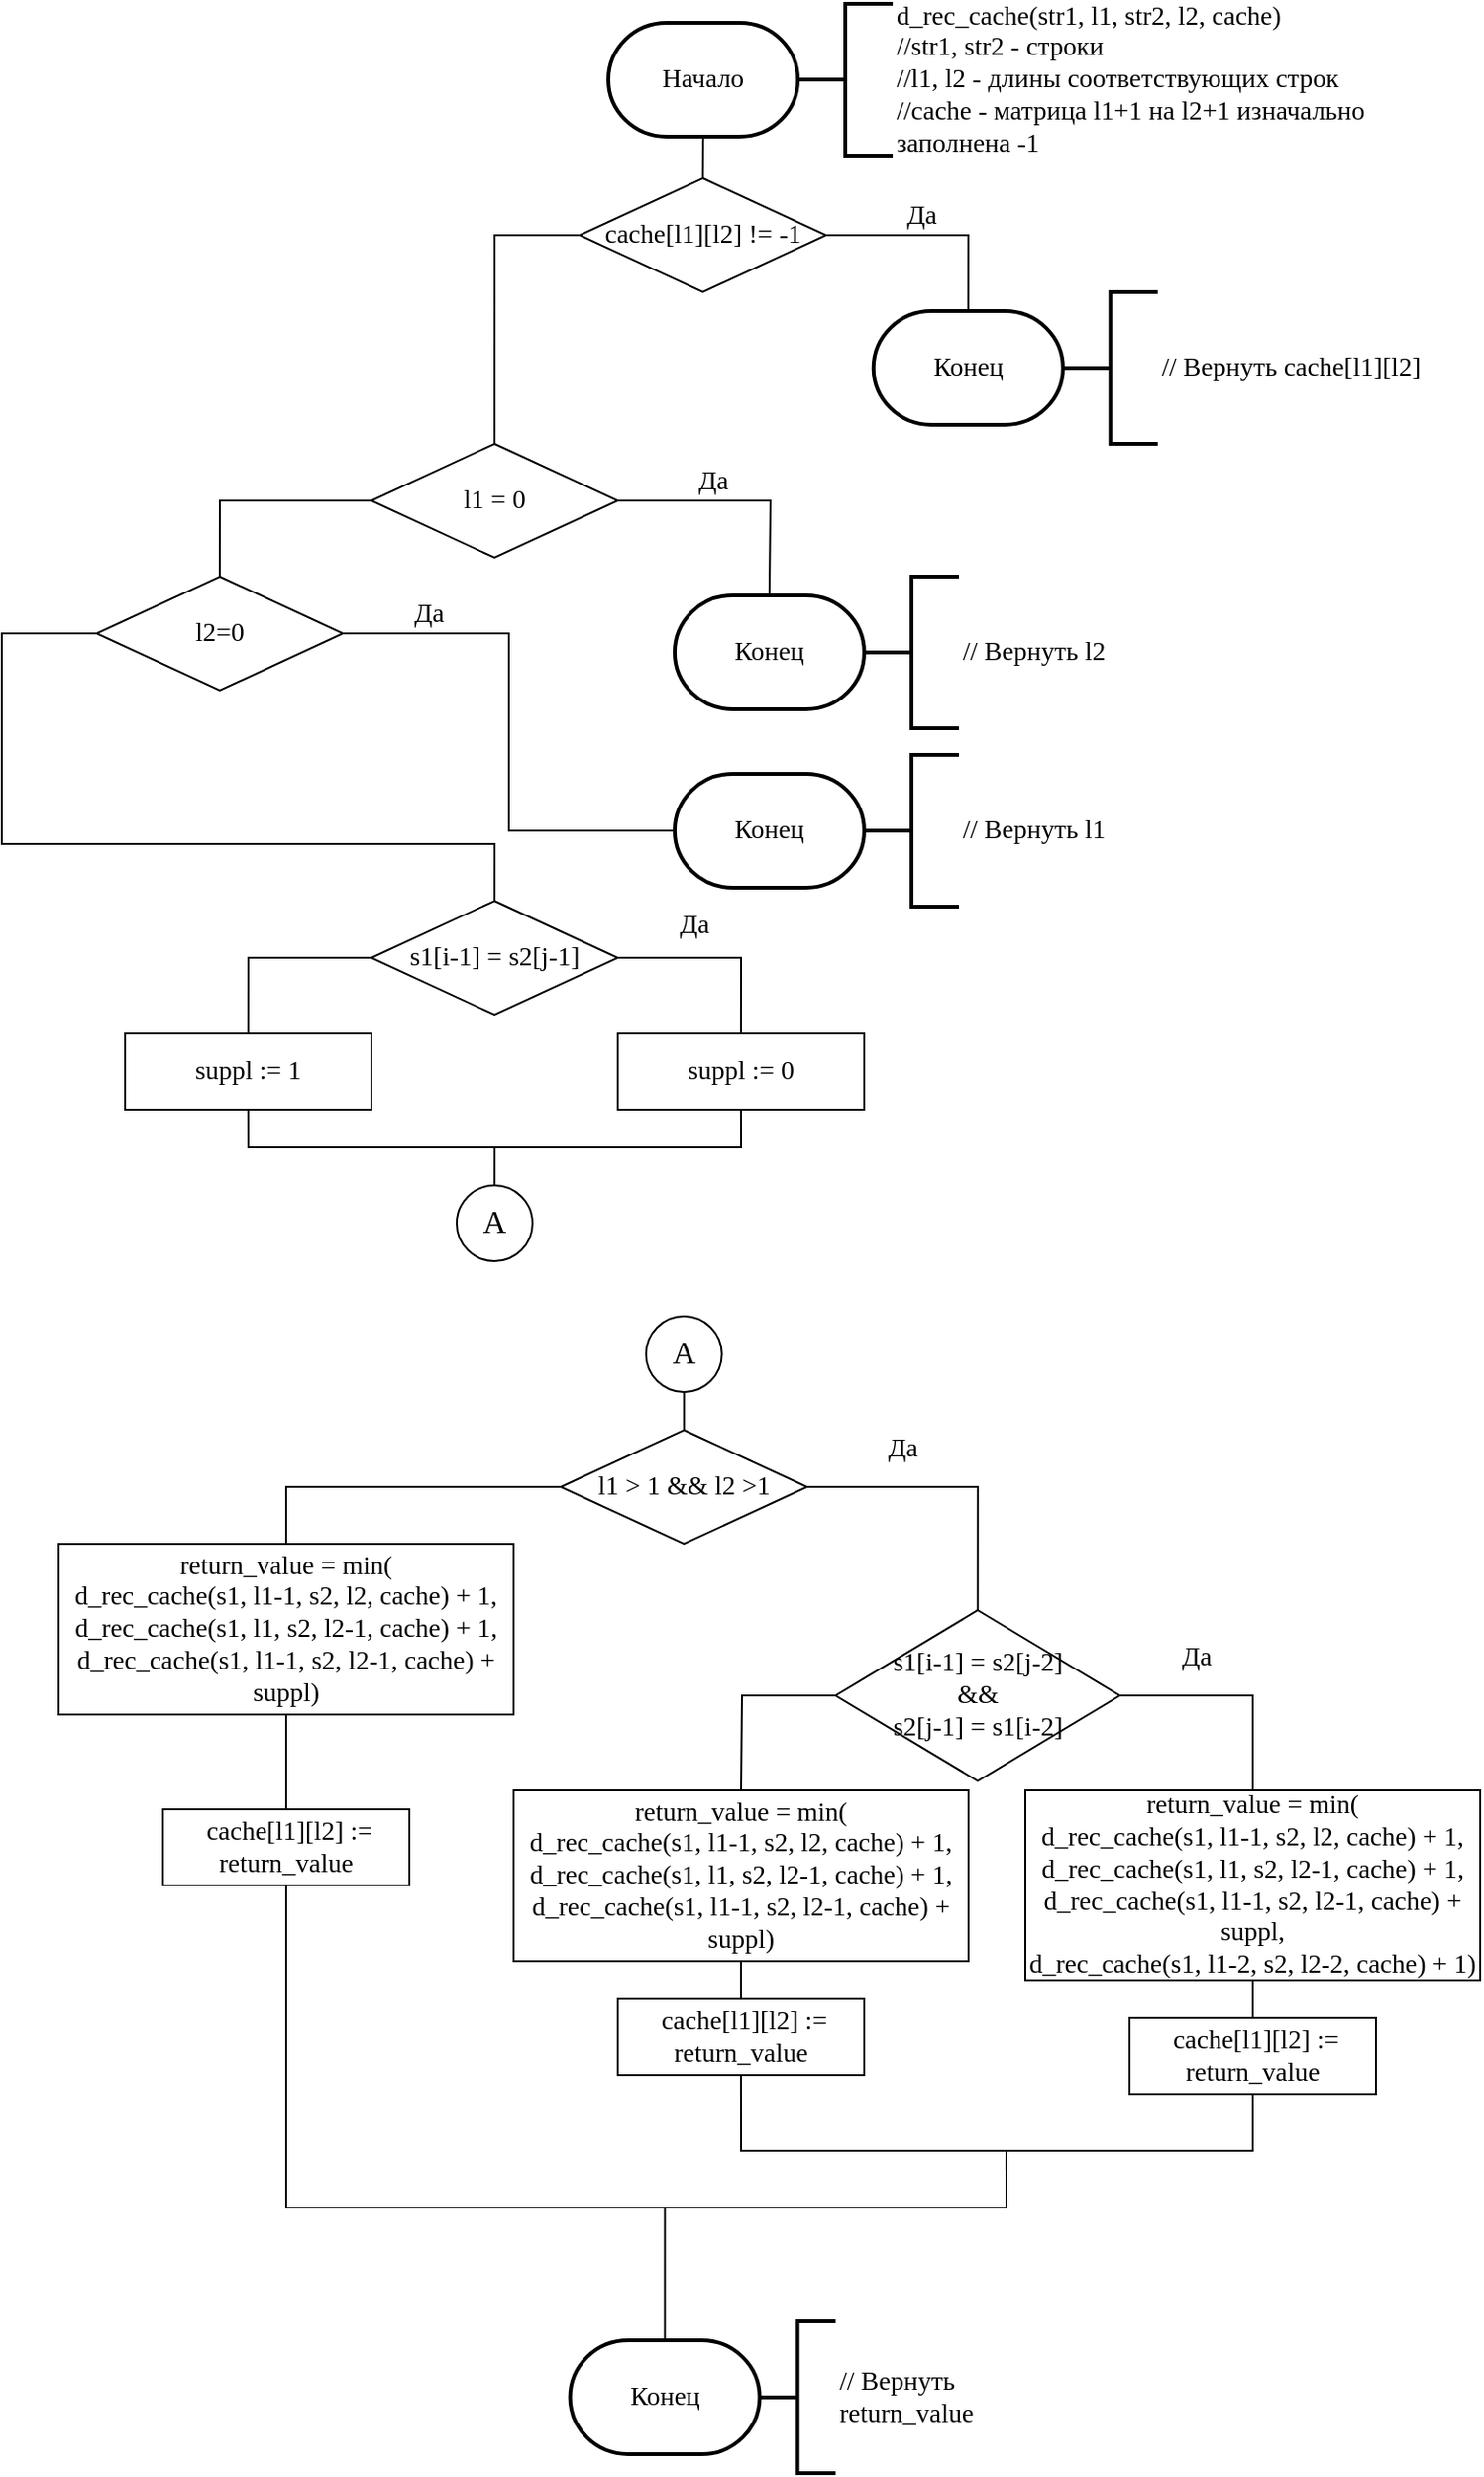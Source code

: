 <mxfile version="20.3.0" type="device"><diagram id="eRKXuiO_ywCsGU60olBM" name="Page-1"><mxGraphModel dx="1038" dy="774" grid="1" gridSize="10" guides="1" tooltips="1" connect="1" arrows="1" fold="1" page="1" pageScale="1" pageWidth="850" pageHeight="1100" math="0" shadow="0"><root><mxCell id="0"/><mxCell id="1" parent="0"/><mxCell id="vyLuaN6bnTHYApyn1ldc-60" style="edgeStyle=orthogonalEdgeStyle;rounded=0;orthogonalLoop=1;jettySize=auto;html=1;exitX=0.5;exitY=1;exitDx=0;exitDy=0;exitPerimeter=0;entryX=0.5;entryY=0;entryDx=0;entryDy=0;endArrow=none;endFill=0;" edge="1" parent="1" source="vyLuaN6bnTHYApyn1ldc-2" target="vyLuaN6bnTHYApyn1ldc-44"><mxGeometry relative="1" as="geometry"/></mxCell><mxCell id="vyLuaN6bnTHYApyn1ldc-2" value="Начало" style="strokeWidth=2;html=1;shape=mxgraph.flowchart.terminator;whiteSpace=wrap;fontFamily=Times New Roman;fontSize=14;" vertex="1" parent="1"><mxGeometry x="380" y="28" width="100" height="60" as="geometry"/></mxCell><mxCell id="vyLuaN6bnTHYApyn1ldc-3" value="d_rec_cache(str1, l1, str2, l2, cache)&lt;br style=&quot;font-size: 14px&quot;&gt;//str1, str2 - строки&lt;br style=&quot;font-size: 14px&quot;&gt;//l1, l2 - длины соответствующих строк&lt;br&gt;//cache - матрица l1+1 на l2+1 изначально&lt;br&gt;заполнена -1" style="strokeWidth=2;html=1;shape=mxgraph.flowchart.annotation_2;align=left;labelPosition=right;pointerEvents=1;fontFamily=Times New Roman;fontSize=14;" vertex="1" parent="1"><mxGeometry x="480" y="18" width="50" height="80" as="geometry"/></mxCell><mxCell id="vyLuaN6bnTHYApyn1ldc-4" style="edgeStyle=orthogonalEdgeStyle;rounded=0;orthogonalLoop=1;jettySize=auto;html=1;exitX=1;exitY=0.5;exitDx=0;exitDy=0;entryX=0.5;entryY=0;entryDx=0;entryDy=0;endArrow=none;endFill=0;fontFamily=Times New Roman;fontSize=14;" edge="1" parent="1" source="vyLuaN6bnTHYApyn1ldc-6"><mxGeometry relative="1" as="geometry"><mxPoint x="464.96" y="330" as="targetPoint"/></mxGeometry></mxCell><mxCell id="vyLuaN6bnTHYApyn1ldc-5" style="edgeStyle=orthogonalEdgeStyle;rounded=0;orthogonalLoop=1;jettySize=auto;html=1;exitX=0;exitY=0.5;exitDx=0;exitDy=0;entryX=0.5;entryY=0;entryDx=0;entryDy=0;endArrow=none;endFill=0;fontFamily=Times New Roman;fontSize=14;" edge="1" parent="1" source="vyLuaN6bnTHYApyn1ldc-6" target="vyLuaN6bnTHYApyn1ldc-9"><mxGeometry relative="1" as="geometry"/></mxCell><mxCell id="vyLuaN6bnTHYApyn1ldc-6" value="l1 = 0" style="rhombus;whiteSpace=wrap;html=1;fontFamily=Times New Roman;fontSize=14;" vertex="1" parent="1"><mxGeometry x="254.96" y="250" width="130" height="60" as="geometry"/></mxCell><mxCell id="vyLuaN6bnTHYApyn1ldc-7" style="edgeStyle=orthogonalEdgeStyle;rounded=0;orthogonalLoop=1;jettySize=auto;html=1;exitX=0;exitY=0.5;exitDx=0;exitDy=0;entryX=0.5;entryY=0;entryDx=0;entryDy=0;endArrow=none;endFill=0;" edge="1" parent="1" source="vyLuaN6bnTHYApyn1ldc-9" target="vyLuaN6bnTHYApyn1ldc-20"><mxGeometry relative="1" as="geometry"><Array as="points"><mxPoint x="59.96" y="350"/><mxPoint x="59.96" y="461"/><mxPoint x="319.96" y="461"/></Array></mxGeometry></mxCell><mxCell id="vyLuaN6bnTHYApyn1ldc-8" style="edgeStyle=orthogonalEdgeStyle;rounded=0;orthogonalLoop=1;jettySize=auto;html=1;exitX=1;exitY=0.5;exitDx=0;exitDy=0;entryX=0;entryY=0.5;entryDx=0;entryDy=0;entryPerimeter=0;endArrow=none;endFill=0;" edge="1" parent="1" source="vyLuaN6bnTHYApyn1ldc-9" target="vyLuaN6bnTHYApyn1ldc-33"><mxGeometry relative="1" as="geometry"/></mxCell><mxCell id="vyLuaN6bnTHYApyn1ldc-9" value="l2=0" style="rhombus;whiteSpace=wrap;html=1;fontFamily=Times New Roman;fontSize=14;" vertex="1" parent="1"><mxGeometry x="109.96" y="320" width="130" height="60" as="geometry"/></mxCell><mxCell id="vyLuaN6bnTHYApyn1ldc-10" value="Да" style="text;html=1;align=center;verticalAlign=middle;resizable=0;points=[];autosize=1;fontFamily=Times New Roman;fontSize=14;" vertex="1" parent="1"><mxGeometry x="419.96" y="260" width="30" height="20" as="geometry"/></mxCell><mxCell id="vyLuaN6bnTHYApyn1ldc-11" value="Да" style="text;html=1;align=center;verticalAlign=middle;resizable=0;points=[];autosize=1;fontFamily=Times New Roman;fontSize=14;" vertex="1" parent="1"><mxGeometry x="269.96" y="330" width="30" height="20" as="geometry"/></mxCell><mxCell id="vyLuaN6bnTHYApyn1ldc-12" style="edgeStyle=orthogonalEdgeStyle;rounded=0;orthogonalLoop=1;jettySize=auto;html=1;exitX=1;exitY=0.5;exitDx=0;exitDy=0;entryX=0.5;entryY=0;entryDx=0;entryDy=0;endArrow=none;endFill=0;" edge="1" parent="1" source="vyLuaN6bnTHYApyn1ldc-14" target="vyLuaN6bnTHYApyn1ldc-17"><mxGeometry relative="1" as="geometry"/></mxCell><mxCell id="vyLuaN6bnTHYApyn1ldc-13" style="edgeStyle=orthogonalEdgeStyle;rounded=0;orthogonalLoop=1;jettySize=auto;html=1;exitX=0;exitY=0.5;exitDx=0;exitDy=0;entryX=0.5;entryY=0;entryDx=0;entryDy=0;endArrow=none;endFill=0;" edge="1" parent="1" source="vyLuaN6bnTHYApyn1ldc-14" target="vyLuaN6bnTHYApyn1ldc-36"><mxGeometry relative="1" as="geometry"/></mxCell><mxCell id="vyLuaN6bnTHYApyn1ldc-14" value="l1 &amp;gt; 1 &amp;amp;&amp;amp; l2 &amp;gt;1" style="rhombus;whiteSpace=wrap;html=1;fontFamily=Times New Roman;fontSize=14;" vertex="1" parent="1"><mxGeometry x="354.86" y="770" width="130" height="60" as="geometry"/></mxCell><mxCell id="vyLuaN6bnTHYApyn1ldc-15" style="edgeStyle=orthogonalEdgeStyle;rounded=0;orthogonalLoop=1;jettySize=auto;html=1;exitX=1;exitY=0.5;exitDx=0;exitDy=0;entryX=0.5;entryY=0;entryDx=0;entryDy=0;endArrow=none;endFill=0;" edge="1" parent="1" source="vyLuaN6bnTHYApyn1ldc-17" target="vyLuaN6bnTHYApyn1ldc-57"><mxGeometry relative="1" as="geometry"><mxPoint x="719.79" y="937.5" as="targetPoint"/></mxGeometry></mxCell><mxCell id="vyLuaN6bnTHYApyn1ldc-16" style="edgeStyle=orthogonalEdgeStyle;rounded=0;orthogonalLoop=1;jettySize=auto;html=1;exitX=0;exitY=0.5;exitDx=0;exitDy=0;entryX=0.5;entryY=0;entryDx=0;entryDy=0;endArrow=none;endFill=0;" edge="1" parent="1" source="vyLuaN6bnTHYApyn1ldc-17"><mxGeometry relative="1" as="geometry"><mxPoint x="450" y="960" as="targetPoint"/></mxGeometry></mxCell><mxCell id="vyLuaN6bnTHYApyn1ldc-17" value="s1[i-1] = s2[j-2]&lt;br&gt;&amp;amp;&amp;amp;&lt;br&gt;s2[j-1] = s1[i-2]" style="rhombus;whiteSpace=wrap;html=1;fontFamily=Times New Roman;fontSize=14;" vertex="1" parent="1"><mxGeometry x="499.86" y="865" width="150" height="90" as="geometry"/></mxCell><mxCell id="vyLuaN6bnTHYApyn1ldc-18" style="edgeStyle=orthogonalEdgeStyle;rounded=0;orthogonalLoop=1;jettySize=auto;html=1;exitX=1;exitY=0.5;exitDx=0;exitDy=0;entryX=0.5;entryY=0;entryDx=0;entryDy=0;endArrow=none;endFill=0;fontFamily=Times New Roman;fontSize=14;" edge="1" parent="1" source="vyLuaN6bnTHYApyn1ldc-20" target="vyLuaN6bnTHYApyn1ldc-22"><mxGeometry relative="1" as="geometry"/></mxCell><mxCell id="vyLuaN6bnTHYApyn1ldc-19" style="edgeStyle=orthogonalEdgeStyle;rounded=0;orthogonalLoop=1;jettySize=auto;html=1;exitX=0;exitY=0.5;exitDx=0;exitDy=0;entryX=0.5;entryY=0;entryDx=0;entryDy=0;endArrow=none;endFill=0;fontFamily=Times New Roman;fontSize=14;" edge="1" parent="1" source="vyLuaN6bnTHYApyn1ldc-20" target="vyLuaN6bnTHYApyn1ldc-24"><mxGeometry relative="1" as="geometry"/></mxCell><mxCell id="vyLuaN6bnTHYApyn1ldc-20" value="s1[i-1] = s2[j-1]" style="rhombus;whiteSpace=wrap;html=1;fontFamily=Times New Roman;fontSize=14;" vertex="1" parent="1"><mxGeometry x="254.96" y="491" width="130" height="60" as="geometry"/></mxCell><mxCell id="vyLuaN6bnTHYApyn1ldc-21" style="edgeStyle=orthogonalEdgeStyle;rounded=0;orthogonalLoop=1;jettySize=auto;html=1;exitX=0.5;exitY=1;exitDx=0;exitDy=0;entryX=0.5;entryY=0;entryDx=0;entryDy=0;endArrow=none;endFill=0;" edge="1" parent="1" source="vyLuaN6bnTHYApyn1ldc-22" target="vyLuaN6bnTHYApyn1ldc-28"><mxGeometry relative="1" as="geometry"/></mxCell><mxCell id="vyLuaN6bnTHYApyn1ldc-22" value="suppl := 0" style="rounded=0;whiteSpace=wrap;html=1;fontFamily=Times New Roman;fontSize=14;" vertex="1" parent="1"><mxGeometry x="384.96" y="561" width="130" height="40" as="geometry"/></mxCell><mxCell id="vyLuaN6bnTHYApyn1ldc-23" style="edgeStyle=orthogonalEdgeStyle;rounded=0;orthogonalLoop=1;jettySize=auto;html=1;exitX=0.5;exitY=1;exitDx=0;exitDy=0;entryX=0.5;entryY=0;entryDx=0;entryDy=0;endArrow=none;endFill=0;" edge="1" parent="1" source="vyLuaN6bnTHYApyn1ldc-24" target="vyLuaN6bnTHYApyn1ldc-28"><mxGeometry relative="1" as="geometry"/></mxCell><mxCell id="vyLuaN6bnTHYApyn1ldc-24" value="suppl := 1" style="rounded=0;whiteSpace=wrap;html=1;fontFamily=Times New Roman;fontSize=14;" vertex="1" parent="1"><mxGeometry x="124.96" y="561" width="130" height="40" as="geometry"/></mxCell><mxCell id="vyLuaN6bnTHYApyn1ldc-25" value="Да" style="text;html=1;align=center;verticalAlign=middle;resizable=0;points=[];autosize=1;fontFamily=Times New Roman;fontSize=14;" vertex="1" parent="1"><mxGeometry x="409.96" y="494" width="30" height="20" as="geometry"/></mxCell><mxCell id="vyLuaN6bnTHYApyn1ldc-26" value="Да" style="text;html=1;align=center;verticalAlign=middle;resizable=0;points=[];autosize=1;fontFamily=Times New Roman;fontSize=14;" vertex="1" parent="1"><mxGeometry x="519.86" y="770" width="30" height="20" as="geometry"/></mxCell><mxCell id="vyLuaN6bnTHYApyn1ldc-27" value="Да" style="text;html=1;align=center;verticalAlign=middle;resizable=0;points=[];autosize=1;fontFamily=Times New Roman;fontSize=14;" vertex="1" parent="1"><mxGeometry x="674.86" y="880" width="30" height="20" as="geometry"/></mxCell><mxCell id="vyLuaN6bnTHYApyn1ldc-28" value="&lt;font face=&quot;Times New Roman&quot; style=&quot;font-size: 17px;&quot;&gt;A&lt;/font&gt;" style="ellipse;whiteSpace=wrap;html=1;aspect=fixed;" vertex="1" parent="1"><mxGeometry x="299.96" y="641" width="40" height="40" as="geometry"/></mxCell><mxCell id="vyLuaN6bnTHYApyn1ldc-29" style="edgeStyle=orthogonalEdgeStyle;rounded=0;orthogonalLoop=1;jettySize=auto;html=1;exitX=0.5;exitY=1;exitDx=0;exitDy=0;entryX=0.5;entryY=0;entryDx=0;entryDy=0;endArrow=none;endFill=0;" edge="1" parent="1" source="vyLuaN6bnTHYApyn1ldc-30" target="vyLuaN6bnTHYApyn1ldc-14"><mxGeometry relative="1" as="geometry"/></mxCell><mxCell id="vyLuaN6bnTHYApyn1ldc-30" value="&lt;font face=&quot;Times New Roman&quot; style=&quot;font-size: 17px;&quot;&gt;A&lt;/font&gt;" style="ellipse;whiteSpace=wrap;html=1;aspect=fixed;" vertex="1" parent="1"><mxGeometry x="399.86" y="710" width="40" height="40" as="geometry"/></mxCell><mxCell id="vyLuaN6bnTHYApyn1ldc-31" value="Конец" style="strokeWidth=2;html=1;shape=mxgraph.flowchart.terminator;whiteSpace=wrap;fontFamily=Times New Roman;fontSize=14;" vertex="1" parent="1"><mxGeometry x="414.96" y="330" width="100" height="60" as="geometry"/></mxCell><mxCell id="vyLuaN6bnTHYApyn1ldc-32" value="// Вернуть l2" style="strokeWidth=2;html=1;shape=mxgraph.flowchart.annotation_2;align=left;labelPosition=right;pointerEvents=1;fontFamily=Times New Roman;fontSize=14;" vertex="1" parent="1"><mxGeometry x="514.96" y="320" width="50" height="80" as="geometry"/></mxCell><mxCell id="vyLuaN6bnTHYApyn1ldc-33" value="Конец" style="strokeWidth=2;html=1;shape=mxgraph.flowchart.terminator;whiteSpace=wrap;fontFamily=Times New Roman;fontSize=14;" vertex="1" parent="1"><mxGeometry x="414.96" y="424" width="100" height="60" as="geometry"/></mxCell><mxCell id="vyLuaN6bnTHYApyn1ldc-34" value="// Вернуть l1" style="strokeWidth=2;html=1;shape=mxgraph.flowchart.annotation_2;align=left;labelPosition=right;pointerEvents=1;fontFamily=Times New Roman;fontSize=14;" vertex="1" parent="1"><mxGeometry x="514.96" y="414" width="50" height="80" as="geometry"/></mxCell><mxCell id="vyLuaN6bnTHYApyn1ldc-35" style="edgeStyle=orthogonalEdgeStyle;rounded=0;orthogonalLoop=1;jettySize=auto;html=1;entryX=0.5;entryY=0;entryDx=0;entryDy=0;entryPerimeter=0;endArrow=none;endFill=0;exitX=0.5;exitY=1;exitDx=0;exitDy=0;" edge="1" parent="1" source="vyLuaN6bnTHYApyn1ldc-50" target="vyLuaN6bnTHYApyn1ldc-42"><mxGeometry relative="1" as="geometry"><mxPoint x="179.93" y="960" as="targetPoint"/><Array as="points"><mxPoint x="210" y="1180"/><mxPoint x="410" y="1180"/></Array><mxPoint x="210" y="1080" as="sourcePoint"/></mxGeometry></mxCell><mxCell id="vyLuaN6bnTHYApyn1ldc-51" style="edgeStyle=orthogonalEdgeStyle;rounded=0;orthogonalLoop=1;jettySize=auto;html=1;exitX=0.5;exitY=1;exitDx=0;exitDy=0;entryX=0.5;entryY=0;entryDx=0;entryDy=0;endArrow=none;endFill=0;" edge="1" parent="1" source="vyLuaN6bnTHYApyn1ldc-36" target="vyLuaN6bnTHYApyn1ldc-50"><mxGeometry relative="1" as="geometry"/></mxCell><mxCell id="vyLuaN6bnTHYApyn1ldc-36" value="return_value = min(&lt;br&gt;&lt;span style=&quot;text-align: left;&quot;&gt;d_rec_cache&lt;/span&gt;(s1, l1-1, s2, l2, cache)&lt;span&gt;&amp;nbsp;+ 1,&lt;br&gt;&lt;/span&gt;&lt;span style=&quot;text-align: left;&quot;&gt;d_rec_cache&lt;/span&gt;(s1, l1, s2, l2-1, cache)&amp;nbsp;+ 1&lt;span&gt;,&lt;/span&gt;&lt;br&gt;&lt;span style=&quot;text-align: left;&quot;&gt;d_rec_cache&lt;/span&gt;(s1, l1-1, s2, l2-1, cache)&amp;nbsp;+ suppl)" style="rounded=0;whiteSpace=wrap;html=1;fontFamily=Times New Roman;fontSize=14;" vertex="1" parent="1"><mxGeometry x="90" y="830" width="240" height="90" as="geometry"/></mxCell><mxCell id="vyLuaN6bnTHYApyn1ldc-37" style="edgeStyle=orthogonalEdgeStyle;rounded=0;orthogonalLoop=1;jettySize=auto;html=1;endArrow=none;endFill=0;exitX=0.5;exitY=1;exitDx=0;exitDy=0;" edge="1" parent="1" source="vyLuaN6bnTHYApyn1ldc-53"><mxGeometry relative="1" as="geometry"><mxPoint x="589.96" y="1160" as="targetPoint"/><Array as="points"><mxPoint x="450" y="1150"/><mxPoint x="590" y="1150"/></Array><mxPoint x="449.96" y="1120" as="sourcePoint"/></mxGeometry></mxCell><mxCell id="vyLuaN6bnTHYApyn1ldc-39" style="edgeStyle=orthogonalEdgeStyle;rounded=0;orthogonalLoop=1;jettySize=auto;html=1;endArrow=none;endFill=0;" edge="1" parent="1"><mxGeometry relative="1" as="geometry"><mxPoint x="410" y="1180" as="targetPoint"/><Array as="points"><mxPoint x="720" y="1150"/><mxPoint x="590" y="1150"/><mxPoint x="590" y="1180"/></Array><mxPoint x="720" y="1110" as="sourcePoint"/></mxGeometry></mxCell><mxCell id="vyLuaN6bnTHYApyn1ldc-41" value="" style="group" vertex="1" connectable="0" parent="1"><mxGeometry x="359.79" y="1240" width="140.07" height="80" as="geometry"/></mxCell><mxCell id="vyLuaN6bnTHYApyn1ldc-42" value="Конец" style="strokeWidth=2;html=1;shape=mxgraph.flowchart.terminator;whiteSpace=wrap;fontFamily=Times New Roman;fontSize=14;" vertex="1" parent="vyLuaN6bnTHYApyn1ldc-41"><mxGeometry y="10" width="100" height="60" as="geometry"/></mxCell><mxCell id="vyLuaN6bnTHYApyn1ldc-43" value="// Вернуть&lt;br&gt;return_value" style="strokeWidth=2;html=1;shape=mxgraph.flowchart.annotation_2;align=left;labelPosition=right;pointerEvents=1;fontFamily=Times New Roman;fontSize=14;" vertex="1" parent="vyLuaN6bnTHYApyn1ldc-41"><mxGeometry x="100" width="40.07" height="80" as="geometry"/></mxCell><mxCell id="vyLuaN6bnTHYApyn1ldc-47" style="edgeStyle=orthogonalEdgeStyle;rounded=0;orthogonalLoop=1;jettySize=auto;html=1;exitX=1;exitY=0.5;exitDx=0;exitDy=0;entryX=0.5;entryY=0;entryDx=0;entryDy=0;entryPerimeter=0;endArrow=none;endFill=0;" edge="1" parent="1" source="vyLuaN6bnTHYApyn1ldc-44" target="vyLuaN6bnTHYApyn1ldc-45"><mxGeometry relative="1" as="geometry"/></mxCell><mxCell id="vyLuaN6bnTHYApyn1ldc-49" style="edgeStyle=orthogonalEdgeStyle;rounded=0;orthogonalLoop=1;jettySize=auto;html=1;exitX=0;exitY=0.5;exitDx=0;exitDy=0;entryX=0.5;entryY=0;entryDx=0;entryDy=0;endArrow=none;endFill=0;" edge="1" parent="1" source="vyLuaN6bnTHYApyn1ldc-44" target="vyLuaN6bnTHYApyn1ldc-6"><mxGeometry relative="1" as="geometry"/></mxCell><mxCell id="vyLuaN6bnTHYApyn1ldc-44" value="cache[l1][l2] != -1" style="rhombus;whiteSpace=wrap;html=1;fontFamily=Times New Roman;fontSize=14;" vertex="1" parent="1"><mxGeometry x="364.86" y="110" width="130" height="60" as="geometry"/></mxCell><mxCell id="vyLuaN6bnTHYApyn1ldc-45" value="Конец" style="strokeWidth=2;html=1;shape=mxgraph.flowchart.terminator;whiteSpace=wrap;fontFamily=Times New Roman;fontSize=14;" vertex="1" parent="1"><mxGeometry x="519.86" y="180" width="100" height="60" as="geometry"/></mxCell><mxCell id="vyLuaN6bnTHYApyn1ldc-46" value="// Вернуть cache[l1][l2]" style="strokeWidth=2;html=1;shape=mxgraph.flowchart.annotation_2;align=left;labelPosition=right;pointerEvents=1;fontFamily=Times New Roman;fontSize=14;" vertex="1" parent="1"><mxGeometry x="619.86" y="170" width="50" height="80" as="geometry"/></mxCell><mxCell id="vyLuaN6bnTHYApyn1ldc-48" value="Да" style="text;html=1;align=center;verticalAlign=middle;resizable=0;points=[];autosize=1;fontFamily=Times New Roman;fontSize=14;" vertex="1" parent="1"><mxGeometry x="530" y="120" width="30" height="20" as="geometry"/></mxCell><mxCell id="vyLuaN6bnTHYApyn1ldc-50" value="&lt;span style=&quot;color: rgba(0, 0, 0, 0); font-family: monospace; font-size: 0px; text-align: start;&quot;&gt;aad%3CmxGraphModel%3E%3Croot%3E%3CmxCell%20id%3D%220%22%2F%3E%3CmxCell%20id%3D%221%22%20parent%3D%220%22%2F%3E%3CmxCell%20id%3D%222%22%20value%3D%22suppl%20%3A%3D%201%22%20style%3D%22rounded%3D0%3BwhiteSpace%3Dwrap%3Bhtml%3D1%3BfontFamily%3DTimes%20New%20Roman%3BfontSize%3D14%3B%22%20vertex%3D%221%22%20parent%3D%221%22%3E%3CmxGeometry%20x%3D%22124.96%22%20y%3D%22561%22%20width%3D%22130%22%20height%3D%2240%22%20as%3D%22geometry%22%2F%3E%3C%2FmxCell%3E%3C%2Froot%3E%3C%2FmxGraphModel%3E&lt;/span&gt;&amp;nbsp;cache[l1][l2] := return_value" style="rounded=0;whiteSpace=wrap;html=1;fontFamily=Times New Roman;fontSize=14;" vertex="1" parent="1"><mxGeometry x="145.0" y="970" width="130" height="40" as="geometry"/></mxCell><mxCell id="vyLuaN6bnTHYApyn1ldc-54" style="edgeStyle=orthogonalEdgeStyle;rounded=0;orthogonalLoop=1;jettySize=auto;html=1;exitX=0.5;exitY=1;exitDx=0;exitDy=0;entryX=0.5;entryY=0;entryDx=0;entryDy=0;endArrow=none;endFill=0;" edge="1" parent="1" target="vyLuaN6bnTHYApyn1ldc-53"><mxGeometry relative="1" as="geometry"><mxPoint x="449.96" y="1045" as="sourcePoint"/></mxGeometry></mxCell><mxCell id="vyLuaN6bnTHYApyn1ldc-53" value="&lt;span style=&quot;color: rgba(0, 0, 0, 0); font-family: monospace; font-size: 0px; text-align: start;&quot;&gt;aad%3CmxGraphModel%3E%3Croot%3E%3CmxCell%20id%3D%220%22%2F%3E%3CmxCell%20id%3D%221%22%20parent%3D%220%22%2F%3E%3CmxCell%20id%3D%222%22%20value%3D%22suppl%20%3A%3D%201%22%20style%3D%22rounded%3D0%3BwhiteSpace%3Dwrap%3Bhtml%3D1%3BfontFamily%3DTimes%20New%20Roman%3BfontSize%3D14%3B%22%20vertex%3D%221%22%20parent%3D%221%22%3E%3CmxGeometry%20x%3D%22124.96%22%20y%3D%22561%22%20width%3D%22130%22%20height%3D%2240%22%20as%3D%22geometry%22%2F%3E%3C%2FmxCell%3E%3C%2Froot%3E%3C%2FmxGraphModel%3E&lt;/span&gt;&amp;nbsp;cache[l1][l2] := return_value" style="rounded=0;whiteSpace=wrap;html=1;fontFamily=Times New Roman;fontSize=14;" vertex="1" parent="1"><mxGeometry x="384.96" y="1070" width="130" height="40" as="geometry"/></mxCell><mxCell id="vyLuaN6bnTHYApyn1ldc-56" value="return_value = min(&lt;br&gt;&lt;span style=&quot;text-align: left;&quot;&gt;d_rec_cache&lt;/span&gt;(s1, l1-1, s2, l2, cache)&lt;span&gt;&amp;nbsp;+ 1,&lt;br&gt;&lt;/span&gt;&lt;span style=&quot;text-align: left;&quot;&gt;d_rec_cache&lt;/span&gt;(s1, l1, s2, l2-1, cache)&amp;nbsp;+ 1&lt;span&gt;,&lt;/span&gt;&lt;br&gt;&lt;span style=&quot;text-align: left;&quot;&gt;d_rec_cache&lt;/span&gt;(s1, l1-1, s2, l2-1, cache)&amp;nbsp;+ suppl)" style="rounded=0;whiteSpace=wrap;html=1;fontFamily=Times New Roman;fontSize=14;" vertex="1" parent="1"><mxGeometry x="330" y="960" width="240" height="90" as="geometry"/></mxCell><mxCell id="vyLuaN6bnTHYApyn1ldc-59" style="edgeStyle=orthogonalEdgeStyle;rounded=0;orthogonalLoop=1;jettySize=auto;html=1;exitX=0.5;exitY=1;exitDx=0;exitDy=0;entryX=0.5;entryY=0;entryDx=0;entryDy=0;endArrow=none;endFill=0;" edge="1" parent="1" source="vyLuaN6bnTHYApyn1ldc-57" target="vyLuaN6bnTHYApyn1ldc-58"><mxGeometry relative="1" as="geometry"/></mxCell><mxCell id="vyLuaN6bnTHYApyn1ldc-57" value="return_value = min(&lt;br&gt;&lt;span style=&quot;text-align: left;&quot;&gt;d_rec_cache&lt;/span&gt;(s1, l1-1, s2, l2, cache)&lt;span&gt;&amp;nbsp;+ 1,&lt;br&gt;&lt;/span&gt;&lt;span style=&quot;text-align: left;&quot;&gt;d_rec_cache&lt;/span&gt;(s1, l1, s2, l2-1, cache)&amp;nbsp;+ 1&lt;span&gt;,&lt;/span&gt;&lt;br&gt;&lt;span style=&quot;text-align: left;&quot;&gt;d_rec_cache&lt;/span&gt;(s1, l1-1, s2, l2-1, cache)&amp;nbsp;+ suppl,&lt;br&gt;d_rec_cache(s1, l1-2, s2, l2-2, cache) + 1&lt;span style=&quot;color: rgba(0, 0, 0, 0); font-family: monospace; font-size: 0px; text-align: start;&quot;&gt;%3CmxGraphModel%3E%3Croot%3E%3CmxCell%20id%3D%220%22%2F%3E%3CmxCell%20id%3D%221%22%20parent%3D%220%22%2F%3E%3CmxCell%20id%3D%222%22%20value%3D%22%26lt%3Bspan%20style%3D%26quot%3Bcolor%3A%20rgba(0%2C%200%2C%200%2C%200)%3B%20font-family%3A%20monospace%3B%20font-size%3A%200px%3B%20text-align%3A%20start%3B%26quot%3B%26gt%3Baad%253CmxGraphModel%253E%253Croot%253E%253CmxCell%2520id%253D%25220%2522%252F%253E%253CmxCell%2520id%253D%25221%2522%2520parent%253D%25220%2522%252F%253E%253CmxCell%2520id%253D%25222%2522%2520value%253D%2522suppl%2520%253A%253D%25201%2522%2520style%253D%2522rounded%253D0%253BwhiteSpace%253Dwrap%253Bhtml%253D1%253BfontFamily%253DTimes%2520New%2520Roman%253BfontSize%253D14%253B%2522%2520vertex%253D%25221%2522%2520parent%253D%25221%2522%253E%253CmxGeometry%2520x%253D%2522124.96%2522%2520y%253D%2522561%2522%2520width%253D%2522130%2522%2520height%253D%252240%2522%2520as%253D%2522geometry%2522%252F%253E%253C%252FmxCell%253E%253C%252Froot%253E%253C%252FmxGraphModel%253E%26lt%3B%2Fspan%26gt%3B%26amp%3Bnbsp%3Bcache%5Bl1%5D%5Bl2%5D%20%3A%3D%20return_value%22%20style%3D%22rounded%3D0%3BwhiteSpace%3Dwrap%3Bhtml%3D1%3BfontFamily%3DTimes%20New%20Roman%3BfontSize%3D14%3B%22%20vertex%3D%221%22%20parent%3D%221%22%3E%3CmxGeometry%20x%3D%22384.96%22%20y%3D%221070%22%20width%3D%22130%22%20height%3D%2240%22%20as%3D%22geometry%22%2F%3E%3C%2FmxCell%3E%3C%2Froot%3E%3C%2FmxGraphModel%3Esd&lt;/span&gt;)" style="rounded=0;whiteSpace=wrap;html=1;fontFamily=Times New Roman;fontSize=14;" vertex="1" parent="1"><mxGeometry x="600" y="960" width="240" height="100" as="geometry"/></mxCell><mxCell id="vyLuaN6bnTHYApyn1ldc-58" value="&lt;span style=&quot;color: rgba(0, 0, 0, 0); font-family: monospace; font-size: 0px; text-align: start;&quot;&gt;aad%3CmxGraphModel%3E%3Croot%3E%3CmxCell%20id%3D%220%22%2F%3E%3CmxCell%20id%3D%221%22%20parent%3D%220%22%2F%3E%3CmxCell%20id%3D%222%22%20value%3D%22suppl%20%3A%3D%201%22%20style%3D%22rounded%3D0%3BwhiteSpace%3Dwrap%3Bhtml%3D1%3BfontFamily%3DTimes%20New%20Roman%3BfontSize%3D14%3B%22%20vertex%3D%221%22%20parent%3D%221%22%3E%3CmxGeometry%20x%3D%22124.96%22%20y%3D%22561%22%20width%3D%22130%22%20height%3D%2240%22%20as%3D%22geometry%22%2F%3E%3C%2FmxCell%3E%3C%2Froot%3E%3C%2FmxGraphModel%3E&lt;/span&gt;&amp;nbsp;cache[l1][l2] := return_value" style="rounded=0;whiteSpace=wrap;html=1;fontFamily=Times New Roman;fontSize=14;" vertex="1" parent="1"><mxGeometry x="655" y="1080" width="130" height="40" as="geometry"/></mxCell></root></mxGraphModel></diagram></mxfile>